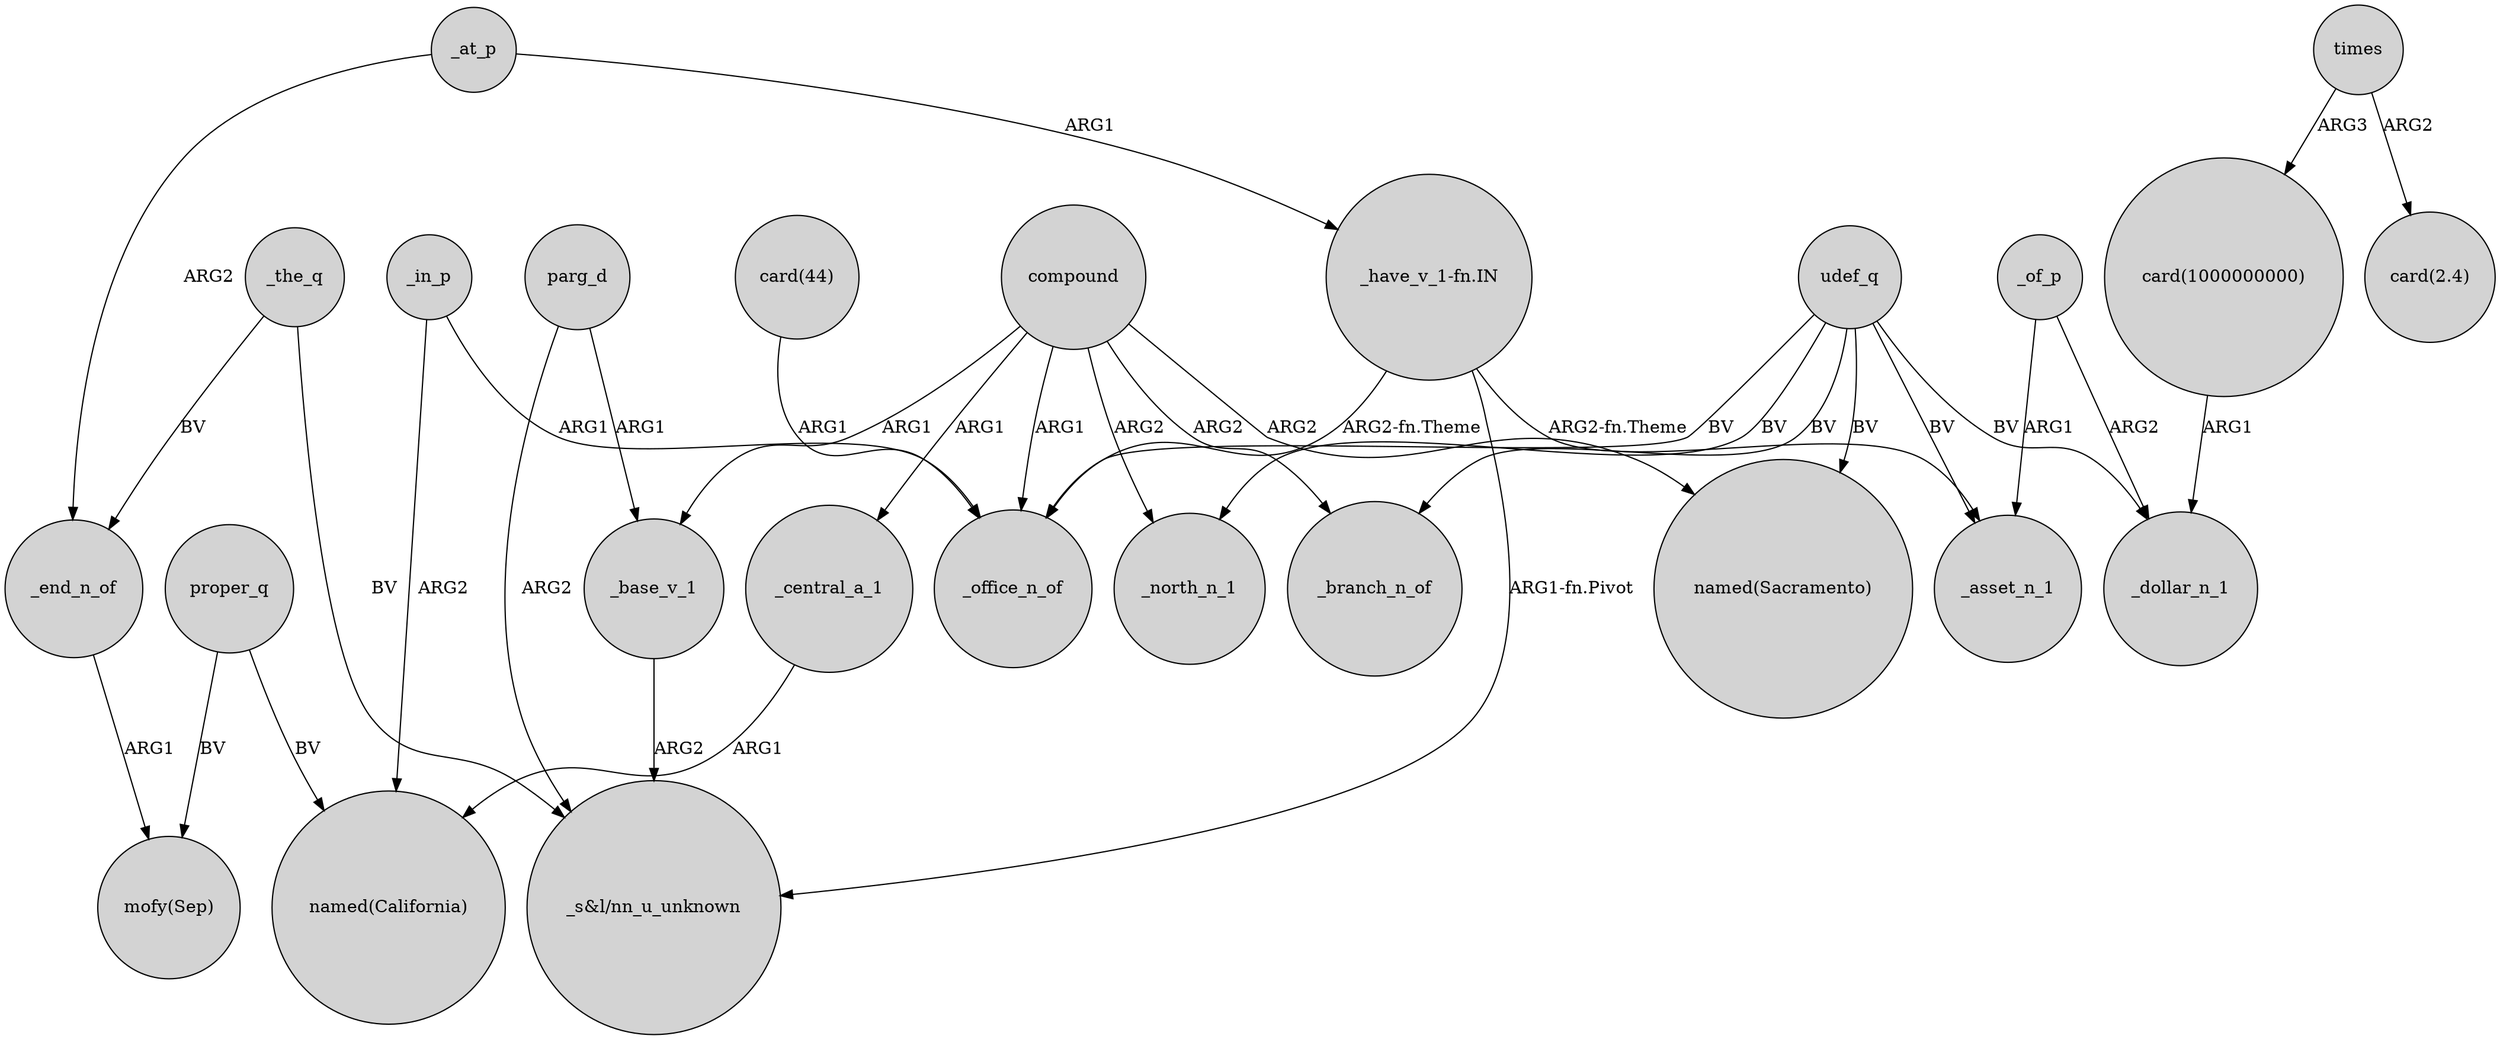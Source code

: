 digraph {
	node [shape=circle style=filled]
	udef_q -> _office_n_of [label=BV]
	_in_p -> "named(California)" [label=ARG2]
	udef_q -> _branch_n_of [label=BV]
	_at_p -> "_have_v_1-fn.IN" [label=ARG1]
	_the_q -> _end_n_of [label=BV]
	_at_p -> _end_n_of [label=ARG2]
	_base_v_1 -> "_s&l/nn_u_unknown" [label=ARG2]
	proper_q -> "named(California)" [label=BV]
	compound -> _office_n_of [label=ARG1]
	_in_p -> _office_n_of [label=ARG1]
	proper_q -> "mofy(Sep)" [label=BV]
	udef_q -> _north_n_1 [label=BV]
	udef_q -> _asset_n_1 [label=BV]
	times -> "card(1000000000)" [label=ARG3]
	"_have_v_1-fn.IN" -> "_s&l/nn_u_unknown" [label="ARG1-fn.Pivot"]
	_end_n_of -> "mofy(Sep)" [label=ARG1]
	_central_a_1 -> "named(California)" [label=ARG1]
	"card(44)" -> _office_n_of [label=ARG1]
	udef_q -> "named(Sacramento)" [label=BV]
	compound -> _base_v_1 [label=ARG1]
	_of_p -> _asset_n_1 [label=ARG1]
	compound -> _branch_n_of [label=ARG2]
	compound -> "named(Sacramento)" [label=ARG2]
	_the_q -> "_s&l/nn_u_unknown" [label=BV]
	compound -> _central_a_1 [label=ARG1]
	parg_d -> _base_v_1 [label=ARG1]
	_of_p -> _dollar_n_1 [label=ARG2]
	"_have_v_1-fn.IN" -> _asset_n_1 [label="ARG2-fn.Theme"]
	"card(1000000000)" -> _dollar_n_1 [label=ARG1]
	parg_d -> "_s&l/nn_u_unknown" [label=ARG2]
	compound -> _north_n_1 [label=ARG2]
	udef_q -> _dollar_n_1 [label=BV]
	"_have_v_1-fn.IN" -> _office_n_of [label="ARG2-fn.Theme"]
	times -> "card(2.4)" [label=ARG2]
}
